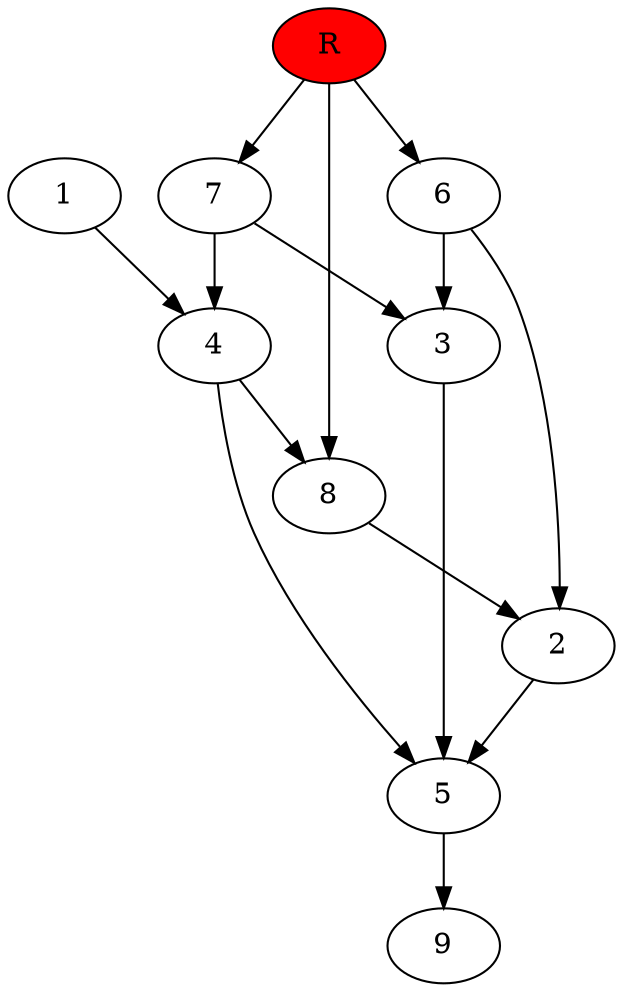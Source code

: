 digraph prb6967 {
	1
	2
	3
	4
	5
	6
	7
	8
	R [fillcolor="#ff0000" style=filled]
	1 -> 4
	2 -> 5
	3 -> 5
	4 -> 5
	4 -> 8
	5 -> 9
	6 -> 2
	6 -> 3
	7 -> 3
	7 -> 4
	8 -> 2
	R -> 6
	R -> 7
	R -> 8
}
